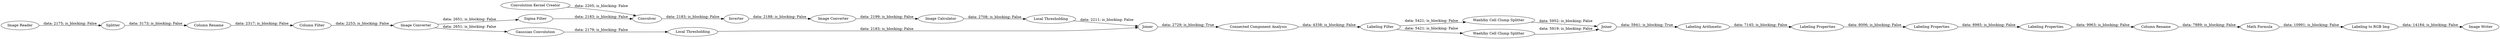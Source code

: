digraph {
	"-4220415112850541078_88" [label="Image Reader"]
	"7638586101884174184_92" [label=Inverter]
	"-4220415112850541078_109" [label="Math Formula"]
	"-4220415112850541078_94" [label="Waehlby Cell Clump Splitter"]
	"7638586101884174184_98" [label="Sigma Filter"]
	"-784266617145851829_76" [label="Labeling Properties"]
	"2986530644886423011_113" [label="Local Thresholding"]
	"7638586101884174184_93" [label="Local Thresholding"]
	"-4220415112850541078_96" [label=Joiner]
	"-4220415112850541078_95" [label="Column Filter"]
	"-784266617145851829_80" [label="Labeling Properties"]
	"7638586101884174184_97" [label="Image Converter"]
	"-4220415112850541078_105" [label="Column Rename"]
	"-4220415112850541078_103" [label=Joiner]
	"7638586101884174184_116" [label="Image Calculator"]
	"-4220415112850541078_111" [label="Labeling Arithmetic"]
	"7638586101884174184_91" [label=Convolver]
	"-4220415112850541078_110" [label="Column Rename"]
	"-4220415112850541078_90" [label="Waehlby Cell Clump Splitter"]
	"-4220415112850541078_119" [label="Labeling to RGB Img"]
	"-4220415112850541078_118" [label="Image Writer"]
	"7638586101884174184_102" [label="Convolution Kernel Creator"]
	"-4220415112850541078_101" [label=Splitter]
	"2986530644886423011_100" [label="Gaussian Convolution"]
	"-784266617145851829_79" [label="Labeling Properties"]
	"-4220415112850541078_117" [label="Labeling Filter"]
	"-4220415112850541078_99" [label="Image Converter"]
	"-4220415112850541078_104" [label="Connected Component Analysis"]
	"-4220415112850541078_99" -> "7638586101884174184_98" [label="data: 2651; is_blocking: False"]
	"-4220415112850541078_88" -> "-4220415112850541078_101" [label="data: 2175; is_blocking: False"]
	"7638586101884174184_116" -> "7638586101884174184_93" [label="data: 2708; is_blocking: False"]
	"-4220415112850541078_117" -> "-4220415112850541078_90" [label="data: 5421; is_blocking: False"]
	"7638586101884174184_102" -> "7638586101884174184_91" [label="data: 2205; is_blocking: False"]
	"7638586101884174184_97" -> "7638586101884174184_116" [label="data: 2199; is_blocking: False"]
	"2986530644886423011_100" -> "2986530644886423011_113" [label="data: 2179; is_blocking: False"]
	"-784266617145851829_80" -> "-4220415112850541078_110" [label="data: 9963; is_blocking: False"]
	"-4220415112850541078_109" -> "-4220415112850541078_119" [label="data: 10991; is_blocking: False"]
	"-784266617145851829_76" -> "-784266617145851829_80" [label="data: 8985; is_blocking: False"]
	"2986530644886423011_113" -> "-4220415112850541078_96" [label="data: 2183; is_blocking: False"]
	"7638586101884174184_92" -> "7638586101884174184_97" [label="data: 2188; is_blocking: False"]
	"-4220415112850541078_101" -> "-4220415112850541078_105" [label="data: 3173; is_blocking: False"]
	"-4220415112850541078_104" -> "-4220415112850541078_117" [label="data: 4338; is_blocking: False"]
	"-4220415112850541078_103" -> "-4220415112850541078_111" [label="data: 5941; is_blocking: True"]
	"-4220415112850541078_119" -> "-4220415112850541078_118" [label="data: 14184; is_blocking: False"]
	"-4220415112850541078_94" -> "-4220415112850541078_103" [label="data: 5952; is_blocking: False"]
	"-4220415112850541078_111" -> "-784266617145851829_79" [label="data: 7145; is_blocking: False"]
	"-4220415112850541078_117" -> "-4220415112850541078_94" [label="data: 5421; is_blocking: False"]
	"-4220415112850541078_90" -> "-4220415112850541078_103" [label="data: 5919; is_blocking: False"]
	"-4220415112850541078_95" -> "-4220415112850541078_99" [label="data: 2253; is_blocking: False"]
	"7638586101884174184_91" -> "7638586101884174184_92" [label="data: 2183; is_blocking: False"]
	"7638586101884174184_98" -> "7638586101884174184_91" [label="data: 2183; is_blocking: False"]
	"-4220415112850541078_99" -> "2986530644886423011_100" [label="data: 2651; is_blocking: False"]
	"-784266617145851829_79" -> "-784266617145851829_76" [label="data: 8006; is_blocking: False"]
	"7638586101884174184_93" -> "-4220415112850541078_96" [label="data: 2211; is_blocking: False"]
	"-4220415112850541078_96" -> "-4220415112850541078_104" [label="data: 2729; is_blocking: True"]
	"-4220415112850541078_110" -> "-4220415112850541078_109" [label="data: 7889; is_blocking: False"]
	"-4220415112850541078_105" -> "-4220415112850541078_95" [label="data: 2317; is_blocking: False"]
	rankdir=LR
}
